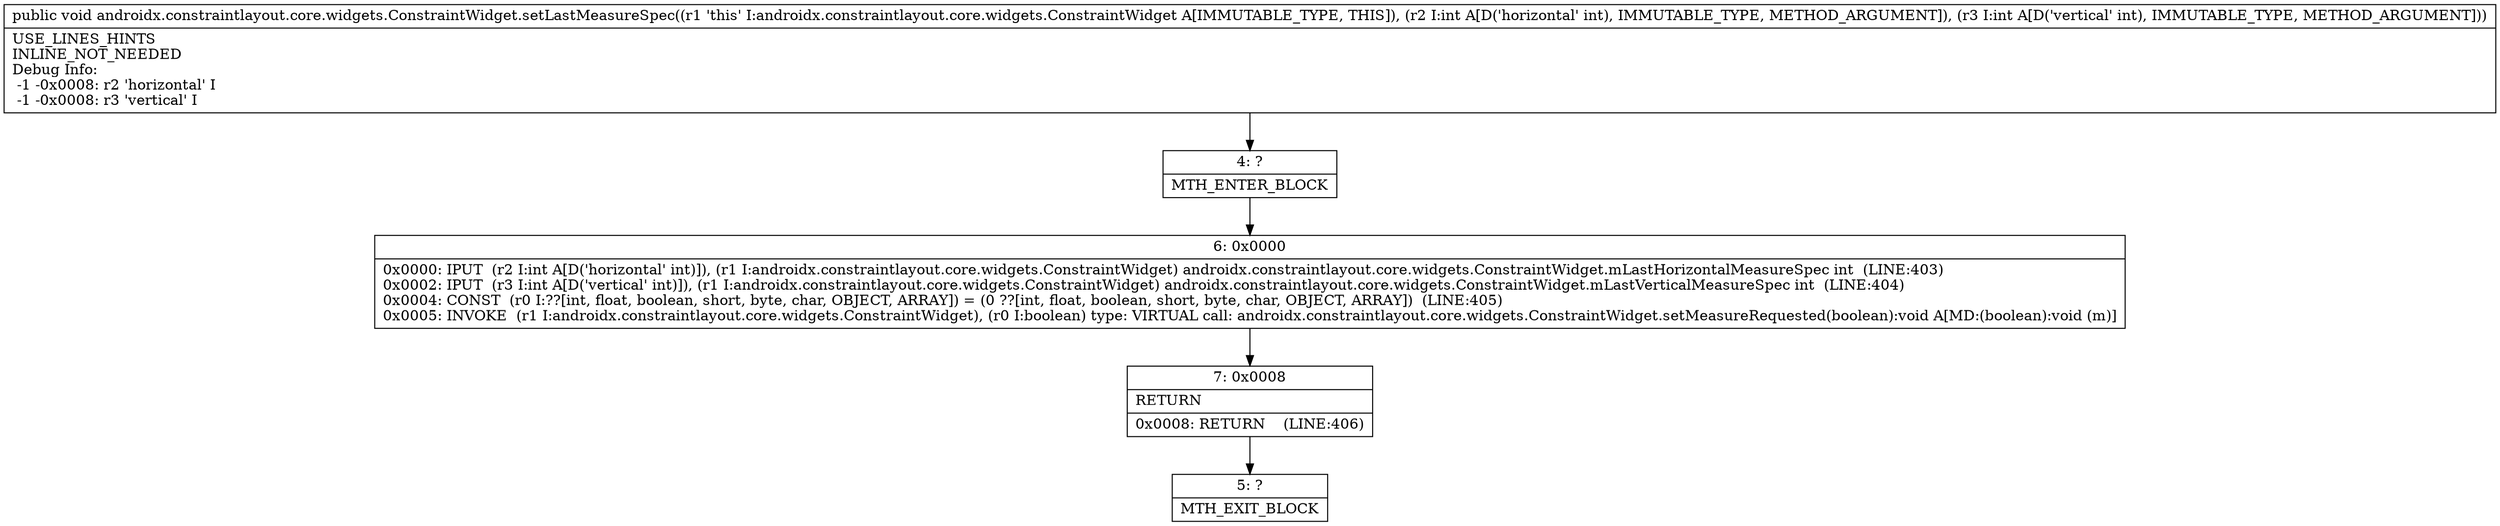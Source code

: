 digraph "CFG forandroidx.constraintlayout.core.widgets.ConstraintWidget.setLastMeasureSpec(II)V" {
Node_4 [shape=record,label="{4\:\ ?|MTH_ENTER_BLOCK\l}"];
Node_6 [shape=record,label="{6\:\ 0x0000|0x0000: IPUT  (r2 I:int A[D('horizontal' int)]), (r1 I:androidx.constraintlayout.core.widgets.ConstraintWidget) androidx.constraintlayout.core.widgets.ConstraintWidget.mLastHorizontalMeasureSpec int  (LINE:403)\l0x0002: IPUT  (r3 I:int A[D('vertical' int)]), (r1 I:androidx.constraintlayout.core.widgets.ConstraintWidget) androidx.constraintlayout.core.widgets.ConstraintWidget.mLastVerticalMeasureSpec int  (LINE:404)\l0x0004: CONST  (r0 I:??[int, float, boolean, short, byte, char, OBJECT, ARRAY]) = (0 ??[int, float, boolean, short, byte, char, OBJECT, ARRAY])  (LINE:405)\l0x0005: INVOKE  (r1 I:androidx.constraintlayout.core.widgets.ConstraintWidget), (r0 I:boolean) type: VIRTUAL call: androidx.constraintlayout.core.widgets.ConstraintWidget.setMeasureRequested(boolean):void A[MD:(boolean):void (m)]\l}"];
Node_7 [shape=record,label="{7\:\ 0x0008|RETURN\l|0x0008: RETURN    (LINE:406)\l}"];
Node_5 [shape=record,label="{5\:\ ?|MTH_EXIT_BLOCK\l}"];
MethodNode[shape=record,label="{public void androidx.constraintlayout.core.widgets.ConstraintWidget.setLastMeasureSpec((r1 'this' I:androidx.constraintlayout.core.widgets.ConstraintWidget A[IMMUTABLE_TYPE, THIS]), (r2 I:int A[D('horizontal' int), IMMUTABLE_TYPE, METHOD_ARGUMENT]), (r3 I:int A[D('vertical' int), IMMUTABLE_TYPE, METHOD_ARGUMENT]))  | USE_LINES_HINTS\lINLINE_NOT_NEEDED\lDebug Info:\l  \-1 \-0x0008: r2 'horizontal' I\l  \-1 \-0x0008: r3 'vertical' I\l}"];
MethodNode -> Node_4;Node_4 -> Node_6;
Node_6 -> Node_7;
Node_7 -> Node_5;
}

